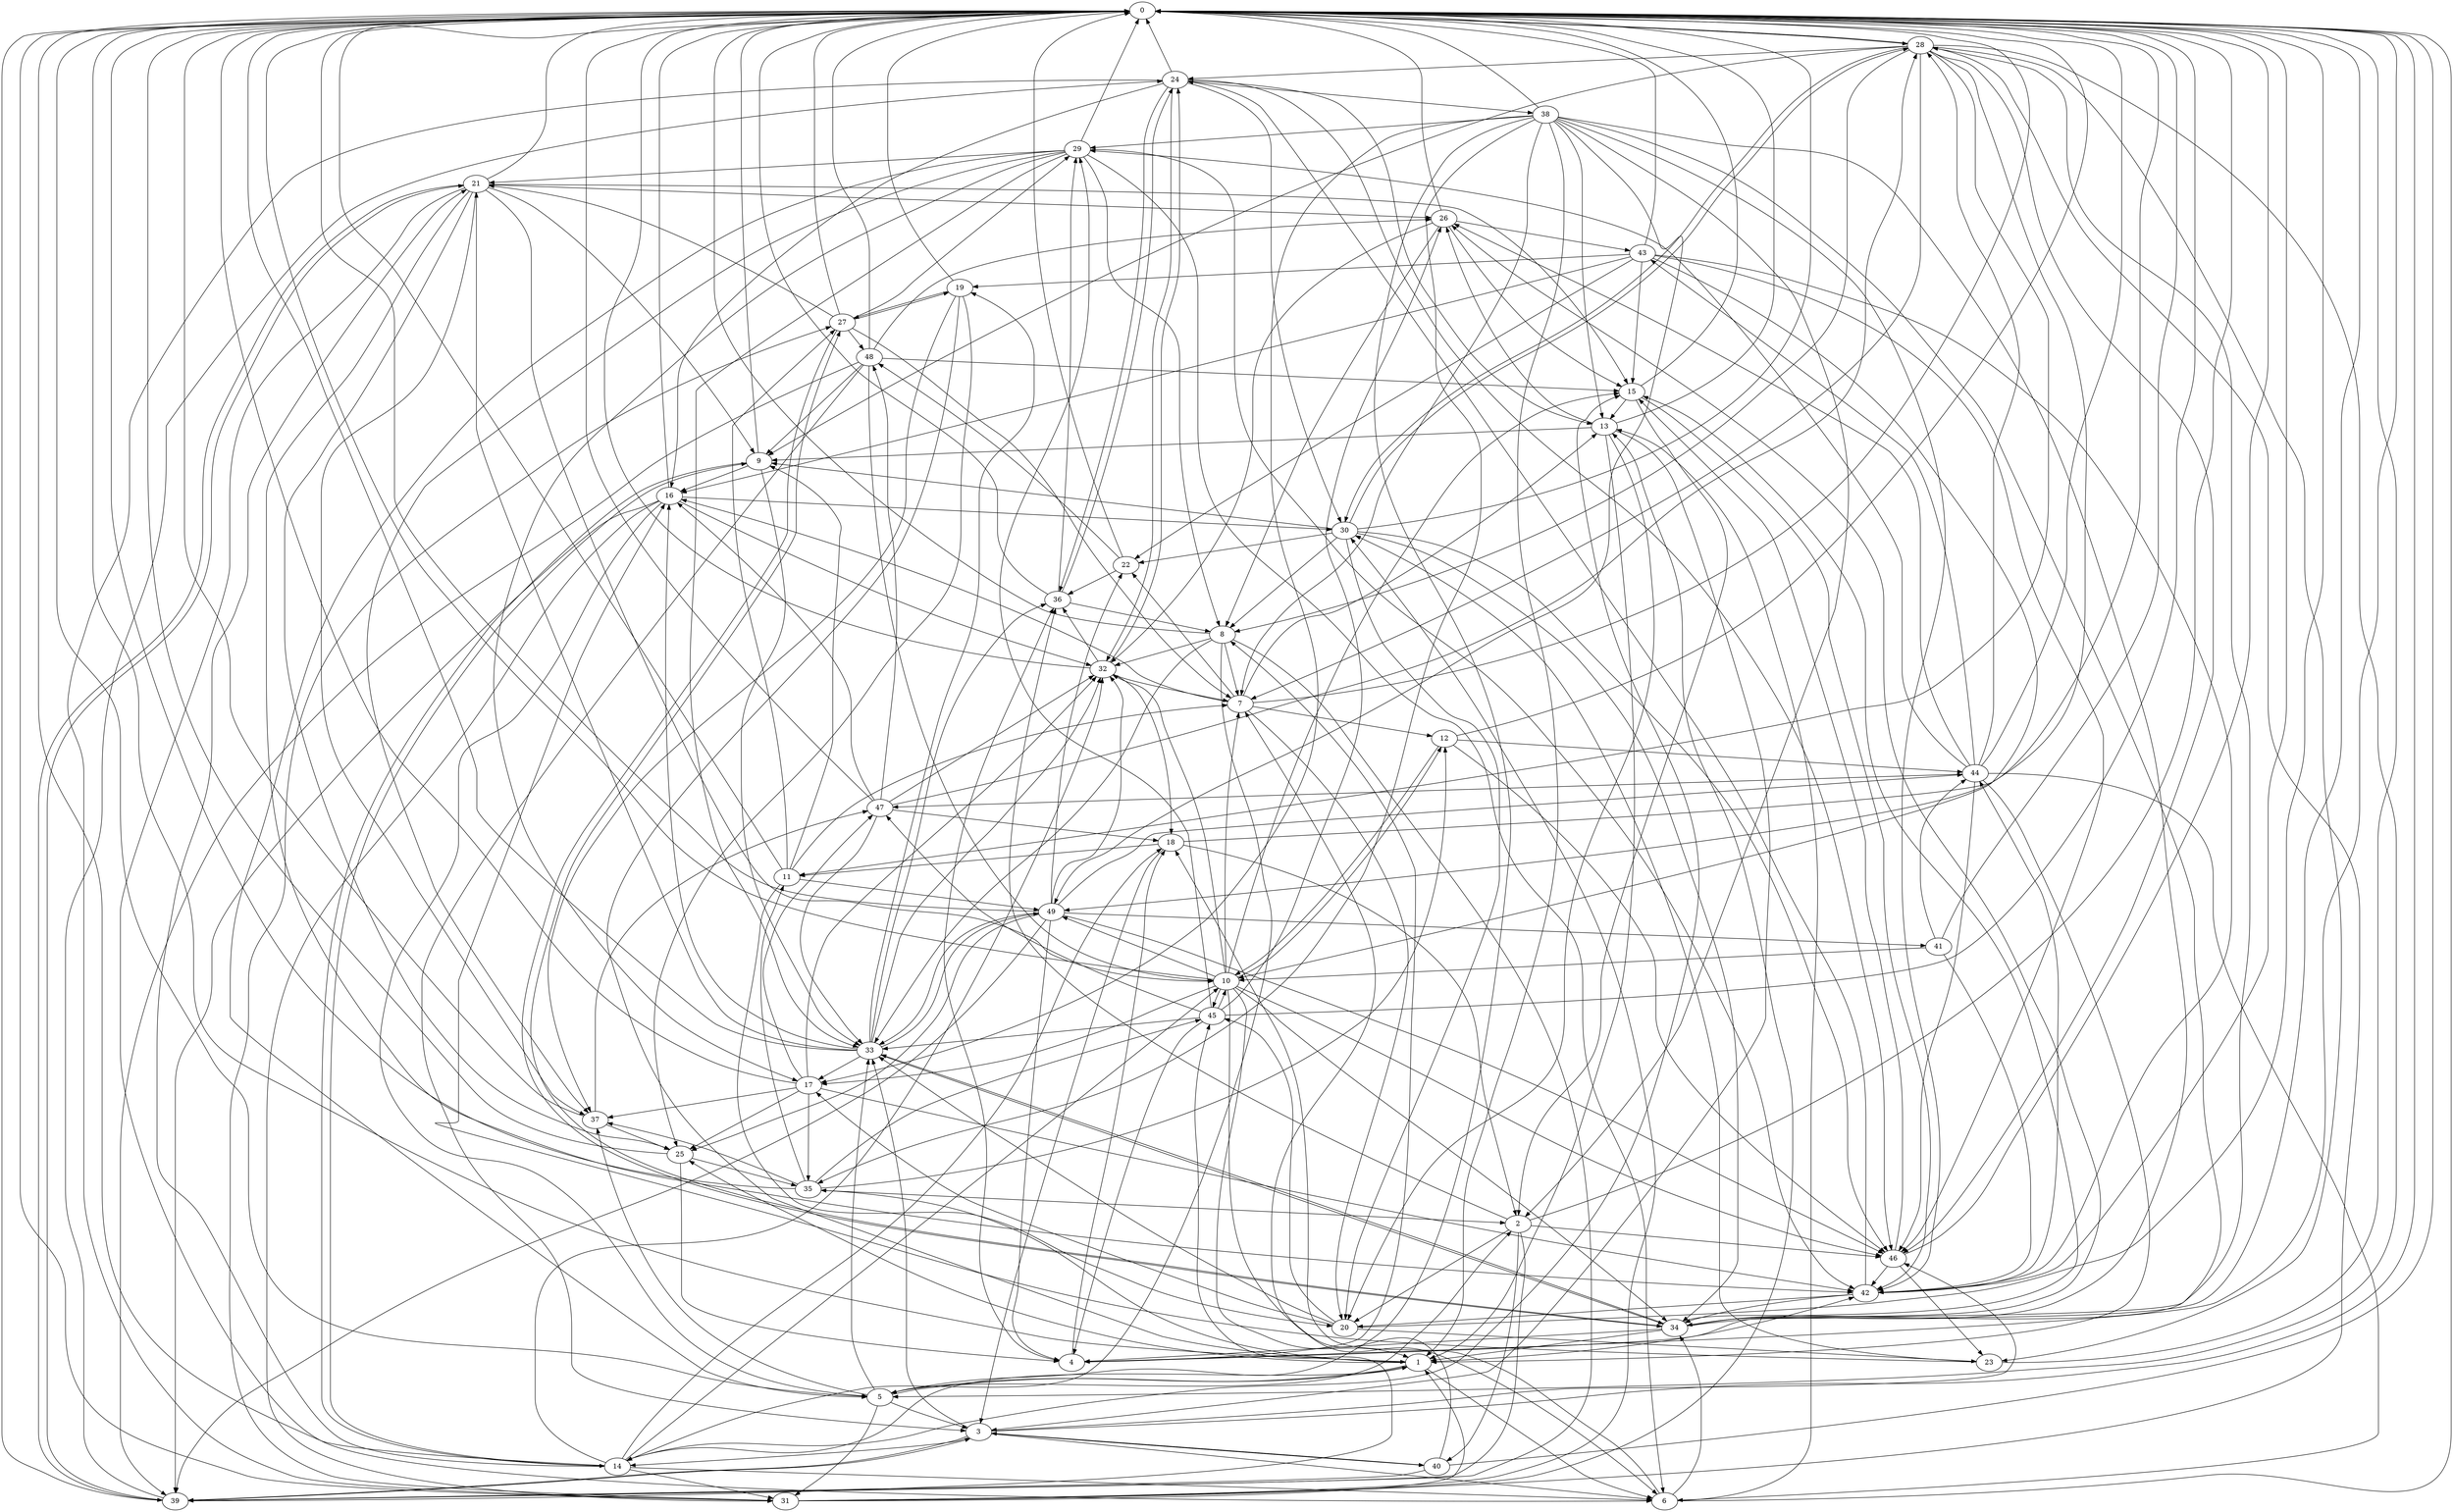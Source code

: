 strict digraph "" {
	0	 [component_delay=3];
	28	 [component_delay=3];
	0 -> 28	 [wire_delay=1];
	1	 [component_delay=3];
	1 -> 0	 [wire_delay=1];
	5	 [component_delay=3];
	1 -> 5	 [wire_delay=1];
	6	 [component_delay=3];
	1 -> 6	 [wire_delay=1];
	14	 [component_delay=3];
	1 -> 14	 [wire_delay=1];
	25	 [component_delay=3];
	1 -> 25	 [wire_delay=1];
	35	 [component_delay=3];
	1 -> 35	 [wire_delay=1];
	42	 [component_delay=3];
	1 -> 42	 [wire_delay=1];
	2	 [component_delay=3];
	2 -> 0	 [wire_delay=1];
	20	 [component_delay=3];
	2 -> 20	 [wire_delay=1];
	36	 [component_delay=3];
	2 -> 36	 [wire_delay=1];
	39	 [component_delay=3];
	2 -> 39	 [wire_delay=1];
	40	 [component_delay=3];
	2 -> 40	 [wire_delay=1];
	46	 [component_delay=3];
	2 -> 46	 [wire_delay=1];
	3	 [component_delay=3];
	3 -> 0	 [wire_delay=1];
	3 -> 6	 [wire_delay=1];
	3 -> 14	 [wire_delay=1];
	33	 [component_delay=3];
	3 -> 33	 [wire_delay=1];
	3 -> 39	 [wire_delay=1];
	3 -> 40	 [wire_delay=1];
	3 -> 46	 [wire_delay=1];
	4	 [component_delay=3];
	4 -> 0	 [wire_delay=1];
	8	 [component_delay=3];
	4 -> 8	 [wire_delay=1];
	18	 [component_delay=3];
	4 -> 18	 [wire_delay=1];
	4 -> 36	 [wire_delay=1];
	5 -> 0	 [wire_delay=1];
	5 -> 1	 [wire_delay=1];
	5 -> 2	 [wire_delay=1];
	5 -> 3	 [wire_delay=1];
	31	 [component_delay=3];
	5 -> 31	 [wire_delay=1];
	5 -> 33	 [wire_delay=1];
	37	 [component_delay=3];
	5 -> 37	 [wire_delay=1];
	6 -> 0	 [wire_delay=1];
	13	 [component_delay=3];
	6 -> 13	 [wire_delay=1];
	6 -> 18	 [wire_delay=1];
	34	 [component_delay=3];
	6 -> 34	 [wire_delay=1];
	7	 [component_delay=3];
	7 -> 0	 [wire_delay=1];
	12	 [component_delay=3];
	7 -> 12	 [wire_delay=1];
	7 -> 13	 [wire_delay=1];
	16	 [component_delay=3];
	7 -> 16	 [wire_delay=1];
	7 -> 20	 [wire_delay=1];
	22	 [component_delay=3];
	7 -> 22	 [wire_delay=1];
	8 -> 0	 [wire_delay=1];
	8 -> 7	 [wire_delay=1];
	8 -> 14	 [wire_delay=1];
	32	 [component_delay=3];
	8 -> 32	 [wire_delay=1];
	8 -> 33	 [wire_delay=1];
	8 -> 39	 [wire_delay=1];
	9	 [component_delay=3];
	9 -> 0	 [wire_delay=1];
	9 -> 14	 [wire_delay=1];
	9 -> 16	 [wire_delay=1];
	9 -> 33	 [wire_delay=1];
	10	 [component_delay=3];
	10 -> 0	 [wire_delay=1];
	10 -> 1	 [wire_delay=1];
	10 -> 6	 [wire_delay=1];
	10 -> 7	 [wire_delay=1];
	10 -> 12	 [wire_delay=1];
	15	 [component_delay=3];
	10 -> 15	 [wire_delay=1];
	17	 [component_delay=3];
	10 -> 17	 [wire_delay=1];
	10 -> 32	 [wire_delay=1];
	10 -> 34	 [wire_delay=1];
	45	 [component_delay=3];
	10 -> 45	 [wire_delay=1];
	10 -> 46	 [wire_delay=1];
	49	 [component_delay=3];
	10 -> 49	 [wire_delay=1];
	11	 [component_delay=3];
	11 -> 0	 [wire_delay=1];
	11 -> 7	 [wire_delay=1];
	11 -> 9	 [wire_delay=1];
	11 -> 20	 [wire_delay=1];
	27	 [component_delay=3];
	11 -> 27	 [wire_delay=1];
	11 -> 49	 [wire_delay=1];
	12 -> 0	 [wire_delay=1];
	12 -> 10	 [wire_delay=1];
	44	 [component_delay=3];
	12 -> 44	 [wire_delay=1];
	12 -> 46	 [wire_delay=1];
	13 -> 0	 [wire_delay=1];
	13 -> 1	 [wire_delay=1];
	13 -> 3	 [wire_delay=1];
	13 -> 9	 [wire_delay=1];
	13 -> 20	 [wire_delay=1];
	26	 [component_delay=3];
	13 -> 26	 [wire_delay=1];
	14 -> 0	 [wire_delay=1];
	14 -> 6	 [wire_delay=1];
	14 -> 9	 [wire_delay=1];
	14 -> 10	 [wire_delay=1];
	14 -> 15	 [wire_delay=1];
	14 -> 18	 [wire_delay=1];
	21	 [component_delay=3];
	14 -> 21	 [wire_delay=1];
	14 -> 31	 [wire_delay=1];
	14 -> 32	 [wire_delay=1];
	15 -> 0	 [wire_delay=1];
	15 -> 2	 [wire_delay=1];
	15 -> 13	 [wire_delay=1];
	15 -> 42	 [wire_delay=1];
	16 -> 0	 [wire_delay=1];
	16 -> 5	 [wire_delay=1];
	30	 [component_delay=3];
	16 -> 30	 [wire_delay=1];
	16 -> 31	 [wire_delay=1];
	16 -> 32	 [wire_delay=1];
	16 -> 39	 [wire_delay=1];
	17 -> 0	 [wire_delay=1];
	17 -> 25	 [wire_delay=1];
	17 -> 32	 [wire_delay=1];
	17 -> 35	 [wire_delay=1];
	17 -> 37	 [wire_delay=1];
	17 -> 42	 [wire_delay=1];
	47	 [component_delay=3];
	17 -> 47	 [wire_delay=1];
	18 -> 0	 [wire_delay=1];
	18 -> 2	 [wire_delay=1];
	18 -> 3	 [wire_delay=1];
	18 -> 11	 [wire_delay=1];
	19	 [component_delay=3];
	19 -> 0	 [wire_delay=1];
	19 -> 1	 [wire_delay=1];
	19 -> 25	 [wire_delay=1];
	19 -> 27	 [wire_delay=1];
	19 -> 37	 [wire_delay=1];
	20 -> 0	 [wire_delay=1];
	20 -> 17	 [wire_delay=1];
	23	 [component_delay=3];
	20 -> 23	 [wire_delay=1];
	20 -> 33	 [wire_delay=1];
	20 -> 45	 [wire_delay=1];
	21 -> 0	 [wire_delay=1];
	21 -> 6	 [wire_delay=1];
	21 -> 9	 [wire_delay=1];
	21 -> 10	 [wire_delay=1];
	21 -> 15	 [wire_delay=1];
	21 -> 25	 [wire_delay=1];
	21 -> 26	 [wire_delay=1];
	21 -> 37	 [wire_delay=1];
	21 -> 39	 [wire_delay=1];
	21 -> 42	 [wire_delay=1];
	22 -> 0	 [wire_delay=1];
	22 -> 36	 [wire_delay=1];
	48	 [component_delay=3];
	22 -> 48	 [wire_delay=1];
	23 -> 0	 [wire_delay=1];
	23 -> 16	 [wire_delay=1];
	23 -> 30	 [wire_delay=1];
	24	 [component_delay=3];
	24 -> 0	 [wire_delay=1];
	24 -> 13	 [wire_delay=1];
	24 -> 16	 [wire_delay=1];
	24 -> 30	 [wire_delay=1];
	24 -> 31	 [wire_delay=1];
	24 -> 32	 [wire_delay=1];
	24 -> 36	 [wire_delay=1];
	38	 [component_delay=3];
	24 -> 38	 [wire_delay=1];
	24 -> 46	 [wire_delay=1];
	25 -> 0	 [wire_delay=1];
	25 -> 4	 [wire_delay=1];
	25 -> 35	 [wire_delay=1];
	26 -> 0	 [wire_delay=1];
	26 -> 8	 [wire_delay=1];
	26 -> 15	 [wire_delay=1];
	26 -> 32	 [wire_delay=1];
	43	 [component_delay=3];
	26 -> 43	 [wire_delay=1];
	27 -> 0	 [wire_delay=1];
	27 -> 7	 [wire_delay=1];
	27 -> 19	 [wire_delay=1];
	27 -> 21	 [wire_delay=1];
	29	 [component_delay=3];
	27 -> 29	 [wire_delay=1];
	27 -> 34	 [wire_delay=1];
	27 -> 48	 [wire_delay=1];
	28 -> 0	 [wire_delay=1];
	28 -> 5	 [wire_delay=1];
	28 -> 7	 [wire_delay=1];
	28 -> 8	 [wire_delay=1];
	28 -> 9	 [wire_delay=1];
	28 -> 11	 [wire_delay=1];
	28 -> 23	 [wire_delay=1];
	28 -> 24	 [wire_delay=1];
	28 -> 30	 [wire_delay=1];
	28 -> 46	 [wire_delay=1];
	28 -> 49	 [wire_delay=1];
	29 -> 0	 [wire_delay=1];
	29 -> 5	 [wire_delay=1];
	29 -> 6	 [wire_delay=1];
	29 -> 8	 [wire_delay=1];
	29 -> 17	 [wire_delay=1];
	29 -> 21	 [wire_delay=1];
	29 -> 33	 [wire_delay=1];
	29 -> 37	 [wire_delay=1];
	29 -> 42	 [wire_delay=1];
	30 -> 0	 [wire_delay=1];
	30 -> 8	 [wire_delay=1];
	30 -> 9	 [wire_delay=1];
	30 -> 20	 [wire_delay=1];
	30 -> 22	 [wire_delay=1];
	30 -> 28	 [wire_delay=1];
	30 -> 34	 [wire_delay=1];
	30 -> 46	 [wire_delay=1];
	31 -> 0	 [wire_delay=1];
	31 -> 1	 [wire_delay=1];
	31 -> 13	 [wire_delay=1];
	31 -> 27	 [wire_delay=1];
	31 -> 28	 [wire_delay=1];
	31 -> 30	 [wire_delay=1];
	32 -> 0	 [wire_delay=1];
	32 -> 7	 [wire_delay=1];
	32 -> 18	 [wire_delay=1];
	32 -> 24	 [wire_delay=1];
	32 -> 36	 [wire_delay=1];
	33 -> 0	 [wire_delay=1];
	33 -> 16	 [wire_delay=1];
	33 -> 17	 [wire_delay=1];
	33 -> 19	 [wire_delay=1];
	33 -> 21	 [wire_delay=1];
	33 -> 32	 [wire_delay=1];
	33 -> 34	 [wire_delay=1];
	33 -> 36	 [wire_delay=1];
	33 -> 49	 [wire_delay=1];
	34 -> 0	 [wire_delay=1];
	34 -> 1	 [wire_delay=1];
	34 -> 4	 [wire_delay=1];
	34 -> 15	 [wire_delay=1];
	34 -> 26	 [wire_delay=1];
	34 -> 27	 [wire_delay=1];
	34 -> 28	 [wire_delay=1];
	34 -> 33	 [wire_delay=1];
	35 -> 0	 [wire_delay=1];
	35 -> 2	 [wire_delay=1];
	35 -> 11	 [wire_delay=1];
	35 -> 12	 [wire_delay=1];
	35 -> 37	 [wire_delay=1];
	35 -> 45	 [wire_delay=1];
	36 -> 0	 [wire_delay=1];
	36 -> 8	 [wire_delay=1];
	36 -> 24	 [wire_delay=1];
	36 -> 29	 [wire_delay=1];
	37 -> 0	 [wire_delay=1];
	37 -> 25	 [wire_delay=1];
	37 -> 47	 [wire_delay=1];
	38 -> 0	 [wire_delay=1];
	38 -> 1	 [wire_delay=1];
	38 -> 2	 [wire_delay=1];
	38 -> 4	 [wire_delay=1];
	38 -> 5	 [wire_delay=1];
	38 -> 7	 [wire_delay=1];
	38 -> 13	 [wire_delay=1];
	38 -> 17	 [wire_delay=1];
	38 -> 29	 [wire_delay=1];
	38 -> 34	 [wire_delay=1];
	38 -> 35	 [wire_delay=1];
	38 -> 42	 [wire_delay=1];
	38 -> 49	 [wire_delay=1];
	39 -> 0	 [wire_delay=1];
	39 -> 3	 [wire_delay=1];
	39 -> 21	 [wire_delay=1];
	39 -> 24	 [wire_delay=1];
	39 -> 45	 [wire_delay=1];
	40 -> 0	 [wire_delay=1];
	40 -> 3	 [wire_delay=1];
	40 -> 7	 [wire_delay=1];
	40 -> 39	 [wire_delay=1];
	41	 [component_delay=3];
	41 -> 0	 [wire_delay=1];
	41 -> 10	 [wire_delay=1];
	41 -> 42	 [wire_delay=1];
	41 -> 44	 [wire_delay=1];
	42 -> 0	 [wire_delay=1];
	42 -> 20	 [wire_delay=1];
	42 -> 24	 [wire_delay=1];
	42 -> 34	 [wire_delay=1];
	42 -> 44	 [wire_delay=1];
	43 -> 0	 [wire_delay=1];
	43 -> 10	 [wire_delay=1];
	43 -> 15	 [wire_delay=1];
	43 -> 16	 [wire_delay=1];
	43 -> 19	 [wire_delay=1];
	43 -> 22	 [wire_delay=1];
	43 -> 42	 [wire_delay=1];
	43 -> 46	 [wire_delay=1];
	44 -> 0	 [wire_delay=1];
	44 -> 1	 [wire_delay=1];
	44 -> 6	 [wire_delay=1];
	44 -> 26	 [wire_delay=1];
	44 -> 28	 [wire_delay=1];
	44 -> 29	 [wire_delay=1];
	44 -> 43	 [wire_delay=1];
	44 -> 46	 [wire_delay=1];
	44 -> 47	 [wire_delay=1];
	45 -> 0	 [wire_delay=1];
	45 -> 4	 [wire_delay=1];
	45 -> 10	 [wire_delay=1];
	45 -> 26	 [wire_delay=1];
	45 -> 29	 [wire_delay=1];
	45 -> 33	 [wire_delay=1];
	45 -> 47	 [wire_delay=1];
	46 -> 0	 [wire_delay=1];
	46 -> 15	 [wire_delay=1];
	46 -> 23	 [wire_delay=1];
	46 -> 42	 [wire_delay=1];
	47 -> 0	 [wire_delay=1];
	47 -> 16	 [wire_delay=1];
	47 -> 18	 [wire_delay=1];
	47 -> 28	 [wire_delay=1];
	47 -> 32	 [wire_delay=1];
	47 -> 33	 [wire_delay=1];
	47 -> 48	 [wire_delay=1];
	48 -> 0	 [wire_delay=1];
	48 -> 3	 [wire_delay=1];
	48 -> 9	 [wire_delay=1];
	48 -> 10	 [wire_delay=1];
	48 -> 15	 [wire_delay=1];
	48 -> 26	 [wire_delay=1];
	48 -> 39	 [wire_delay=1];
	49 -> 0	 [wire_delay=1];
	49 -> 4	 [wire_delay=1];
	49 -> 22	 [wire_delay=1];
	49 -> 25	 [wire_delay=1];
	49 -> 32	 [wire_delay=1];
	49 -> 33	 [wire_delay=1];
	49 -> 39	 [wire_delay=1];
	49 -> 41	 [wire_delay=1];
	49 -> 44	 [wire_delay=1];
	49 -> 46	 [wire_delay=1];
}
